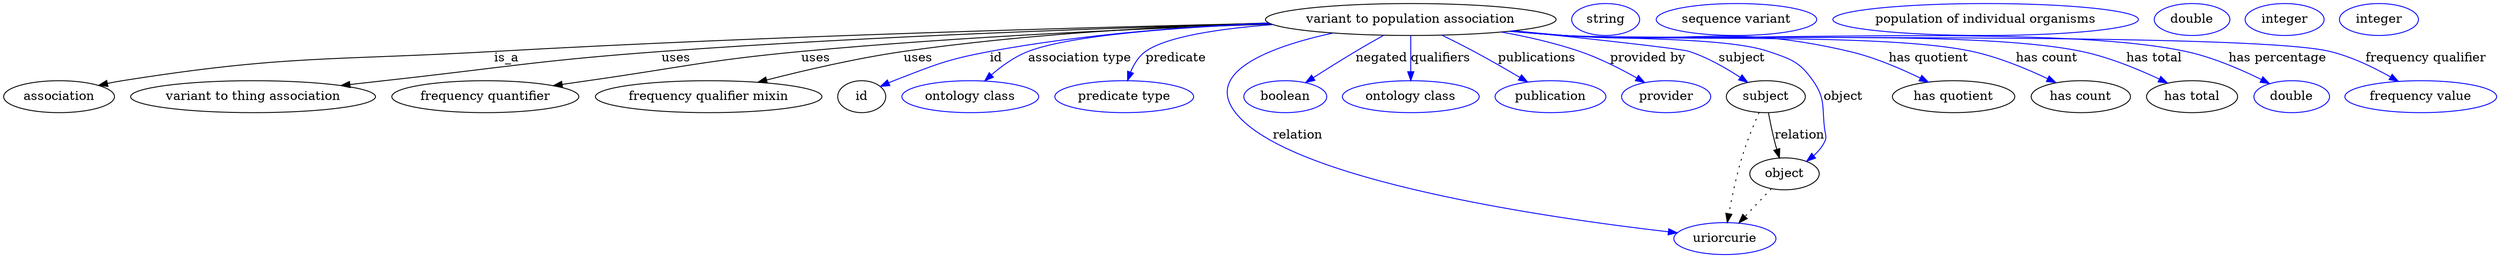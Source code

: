 digraph {
	graph [bb="0,0,2307.6,283"];
	node [label="\N"];
	"variant to population association"	 [height=0.5,
		label="variant to population association",
		pos="1299,265",
		width=3.5025];
	association	 [height=0.5,
		pos="50.046,178",
		width=1.3902];
	"variant to population association" -> association	 [label=is_a,
		lp="449.05,221.5",
		pos="e,86.584,190.36 1174.5,262.07 1007,257.6 699.76,247.58 438.05,229 291.46,218.59 253.13,224.91 109.05,196 104.91,195.17 100.65,194.17 \
96.407,193.07"];
	"variant to thing association"	 [height=0.5,
		pos="225.05,178",
		width=2.9608];
	"variant to population association" -> "variant to thing association"	 [label=uses,
		lp="609.05,221.5",
		pos="e,302.64,190.44 1175.2,261.51 1034.8,256.89 799.12,247.13 597.05,229 482.35,218.71 454.05,212.24 340.05,196 331.16,194.73 321.89,\
193.37 312.64,191.97"];
	"frequency quantifier"	 [height=0.5,
		pos="432.05,178",
		width=2.2929];
	"variant to population association" -> "frequency quantifier"	 [label=uses,
		lp="744.05,221.5",
		pos="e,492.86,190.22 1176.8,260.56 1061.8,255.59 884.86,245.94 732.05,229 639.01,218.69 616.21,212.32 524.05,196 517.26,194.8 510.21,\
193.5 503.15,192.18"];
	"frequency qualifier mixin"	 [height=0.5,
		pos="634.05,178",
		width=2.8164];
	"variant to population association" -> "frequency qualifier mixin"	 [label=uses,
		lp="843.05,221.5",
		pos="e,684.54,193.7 1175.2,261.43 1080.4,257.26 946.8,248.28 831.05,229 784.66,221.27 733.25,207.79 694.59,196.63"];
	id	 [height=0.5,
		pos="780.05,178",
		width=0.75];
	"variant to population association" -> id	 [color=blue,
		label=id,
		lp="914.55,221.5",
		pos="e,801.55,189.29 1184.2,257.57 1088.4,250.78 959.68,240.14 909.05,229 866.21,219.58 856.4,213.17 816.05,196 814.26,195.24 812.44,\
194.43 810.61,193.6",
		style=solid];
	"association type"	 [color=blue,
		height=0.5,
		label="ontology class",
		pos="887.05,178",
		width=1.7151];
	"variant to population association" -> "association type"	 [color=blue,
		label="association type",
		lp="991.05,221.5",
		pos="e,902.23,195.55 1177.5,260.22 1092.5,255.45 987.45,246.23 947.05,229 933.12,223.06 920.01,212.71 909.62,202.88",
		style=solid];
	predicate	 [color=blue,
		height=0.5,
		label="predicate type",
		pos="1027,178",
		width=1.679];
	"variant to population association" -> predicate	 [color=blue,
		label=predicate,
		lp="1076,221.5",
		pos="e,1030.9,196.14 1181.2,258.47 1127.8,253.42 1072,244.54 1051,229 1043.3,223.29 1038,214.46 1034.4,205.75",
		style=solid];
	relation	 [color=blue,
		height=0.5,
		label=uriorcurie,
		pos="1591,18",
		width=1.2638];
	"variant to population association" -> relation	 [color=blue,
		label=relation,
		lp="1196,134.5",
		pos="e,1548.7,24.687 1218.2,251.15 1186.4,241.32 1153.1,224.56 1134,196 1125.2,182.68 1124.6,172.88 1134,160 1182.8,93.815 1429.2,45.11 \
1538.6,26.403",
		style=solid];
	negated	 [color=blue,
		height=0.5,
		label=boolean,
		pos="1181,178",
		width=1.0652];
	"variant to population association" -> negated	 [color=blue,
		label=negated,
		lp="1269.5,221.5",
		pos="e,1202,193.46 1274.9,247.18 1256.1,233.35 1230,214.12 1210.1,199.44",
		style=solid];
	qualifiers	 [color=blue,
		height=0.5,
		label="ontology class",
		pos="1299,178",
		width=1.7151];
	"variant to population association" -> qualifiers	 [color=blue,
		label=qualifiers,
		lp="1325,221.5",
		pos="e,1299,196 1299,246.97 1299,235.19 1299,219.56 1299,206.16",
		style=solid];
	publications	 [color=blue,
		height=0.5,
		label=publication,
		pos="1429,178",
		width=1.3902];
	"variant to population association" -> publications	 [color=blue,
		label=publications,
		lp="1409.5,221.5",
		pos="e,1406.2,194.04 1326.8,247.41 1335.8,241.61 1345.9,235.08 1355,229 1369.2,219.57 1384.7,208.91 1397.9,199.79",
		style=solid];
	"provided by"	 [color=blue,
		height=0.5,
		label=provider,
		pos="1537,178",
		width=1.1193];
	"variant to population association" -> "provided by"	 [color=blue,
		label="provided by",
		lp="1511,221.5",
		pos="e,1514.6,193.04 1375.6,250.64 1399,245.13 1424.4,237.96 1447,229 1467.5,220.91 1488.9,208.9 1505.8,198.57",
		style=solid];
	subject	 [height=0.5,
		pos="1631,178",
		width=0.99297];
	"variant to population association" -> subject	 [color=blue,
		label=subject,
		lp="1599.5,221.5",
		pos="e,1611.4,193.26 1390.9,252.61 1458.7,243.31 1540.5,231.75 1548,229 1567.6,221.93 1587.5,209.89 1602.9,199.29",
		style=solid];
	object	 [height=0.5,
		pos="1651,91",
		width=0.9027];
	"variant to population association" -> object	 [color=blue,
		label=object,
		lp="1705,178",
		pos="e,1671.8,105.16 1389.8,252.43 1404.5,250.52 1419.7,248.64 1434,247 1517.9,237.42 1543.1,256.02 1623,229 1649.3,220.12 1659.8,218.5 \
1676,196 1690.5,175.98 1686.1,166.51 1689,142 1689.8,135.38 1691.7,133.12 1689,127 1686.8,121.68 1683.3,116.77 1679.3,112.41",
		style=solid];
	"has quotient"	 [height=0.5,
		pos="1809,178",
		width=1.4985];
	"variant to population association" -> "has quotient"	 [color=blue,
		label="has quotient",
		lp="1785.5,221.5",
		pos="e,1786.1,194.5 1388.3,252.22 1403.5,250.29 1419.2,248.46 1434,247 1496.8,240.83 1656.6,246.71 1717,229 1738.5,222.71 1760.5,210.74 \
1777.7,199.98",
		style=solid];
	"has count"	 [height=0.5,
		pos="1925,178",
		width=1.2277];
	"variant to population association" -> "has count"	 [color=blue,
		label="has count",
		lp="1888,221.5",
		pos="e,1901.4,193.38 1387.5,252.09 1403,250.15 1419,248.35 1434,247 1520.2,239.27 1739.3,250.82 1823,229 1847.7,222.58 1873.3,209.73 \
1892.7,198.54",
		style=solid];
	"has total"	 [height=0.5,
		pos="2027,178",
		width=1.1193];
	"variant to population association" -> "has total"	 [color=blue,
		label="has total",
		lp="1982,221.5",
		pos="e,2003,192.71 1386.8,252.07 1402.5,250.1 1418.7,248.3 1434,247 1541.3,237.88 1813.4,254.31 1918,229 1944.9,222.49 1973.2,209.08 \
1994.2,197.63",
		style=solid];
	"has percentage"	 [color=blue,
		height=0.5,
		label=double,
		pos="2120,178",
		width=0.95686];
	"variant to population association" -> "has percentage"	 [color=blue,
		label="has percentage",
		lp="2091.5,221.5",
		pos="e,2097.2,191.8 1386.8,251.99 1402.5,250.04 1418.7,248.26 1434,247 1561.5,236.54 1884.6,258.27 2009,229 2037.1,222.4 2066.6,208.44 \
2088.2,196.79",
		style=solid];
	"frequency qualifier"	 [color=blue,
		height=0.5,
		label="frequency value",
		pos="2240,178",
		width=1.8776];
	"variant to population association" -> "frequency qualifier"	 [color=blue,
		label="frequency qualifier",
		lp="2226,221.5",
		pos="e,2213.9,194.78 1386.4,251.96 1402.2,250 1418.6,248.22 1434,247 1511.8,240.84 2060.3,247.61 2136,229 2160.3,223.04 2185.5,210.84 \
2205.1,199.87",
		style=solid];
	association_id	 [color=blue,
		height=0.5,
		label=string,
		pos="1474,265",
		width=0.84854];
	subject -> relation	 [pos="e,1594.4,36.239 1625.1,159.97 1620.6,146.12 1614.5,126.47 1610,109 1604.7,88.088 1599.7,64.188 1596.2,46.13",
		style=dotted];
	subject -> object	 [label=relation,
		lp="1664,134.5",
		pos="e,1646.9,109 1635.2,159.97 1637.9,148.08 1641.6,132.25 1644.7,118.76"];
	"variant to population association_subject"	 [color=blue,
		height=0.5,
		label="sequence variant",
		pos="1592,265",
		width=1.9318];
	object -> relation	 [pos="e,1605.2,35.261 1637.4,74.435 1629.8,65.207 1620.2,53.528 1611.8,43.191",
		style=dotted];
	"variant to population association_object"	 [color=blue,
		height=0.5,
		label="population of individual organisms",
		pos="1815,265",
		width=3.7552];
	"variant to population association_has quotient"	 [color=blue,
		height=0.5,
		label=double,
		pos="2003,265",
		width=0.95686];
	"variant to population association_has count"	 [color=blue,
		height=0.5,
		label=integer,
		pos="2091,265",
		width=0.97491];
	"variant to population association_has total"	 [color=blue,
		height=0.5,
		label=integer,
		pos="2179,265",
		width=0.97491];
}
